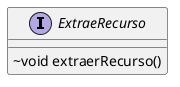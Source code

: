 @startuml
skinparam classAttributeIconSize 0
interface ExtraeRecurso {
~ void extraerRecurso()
}
@enduml